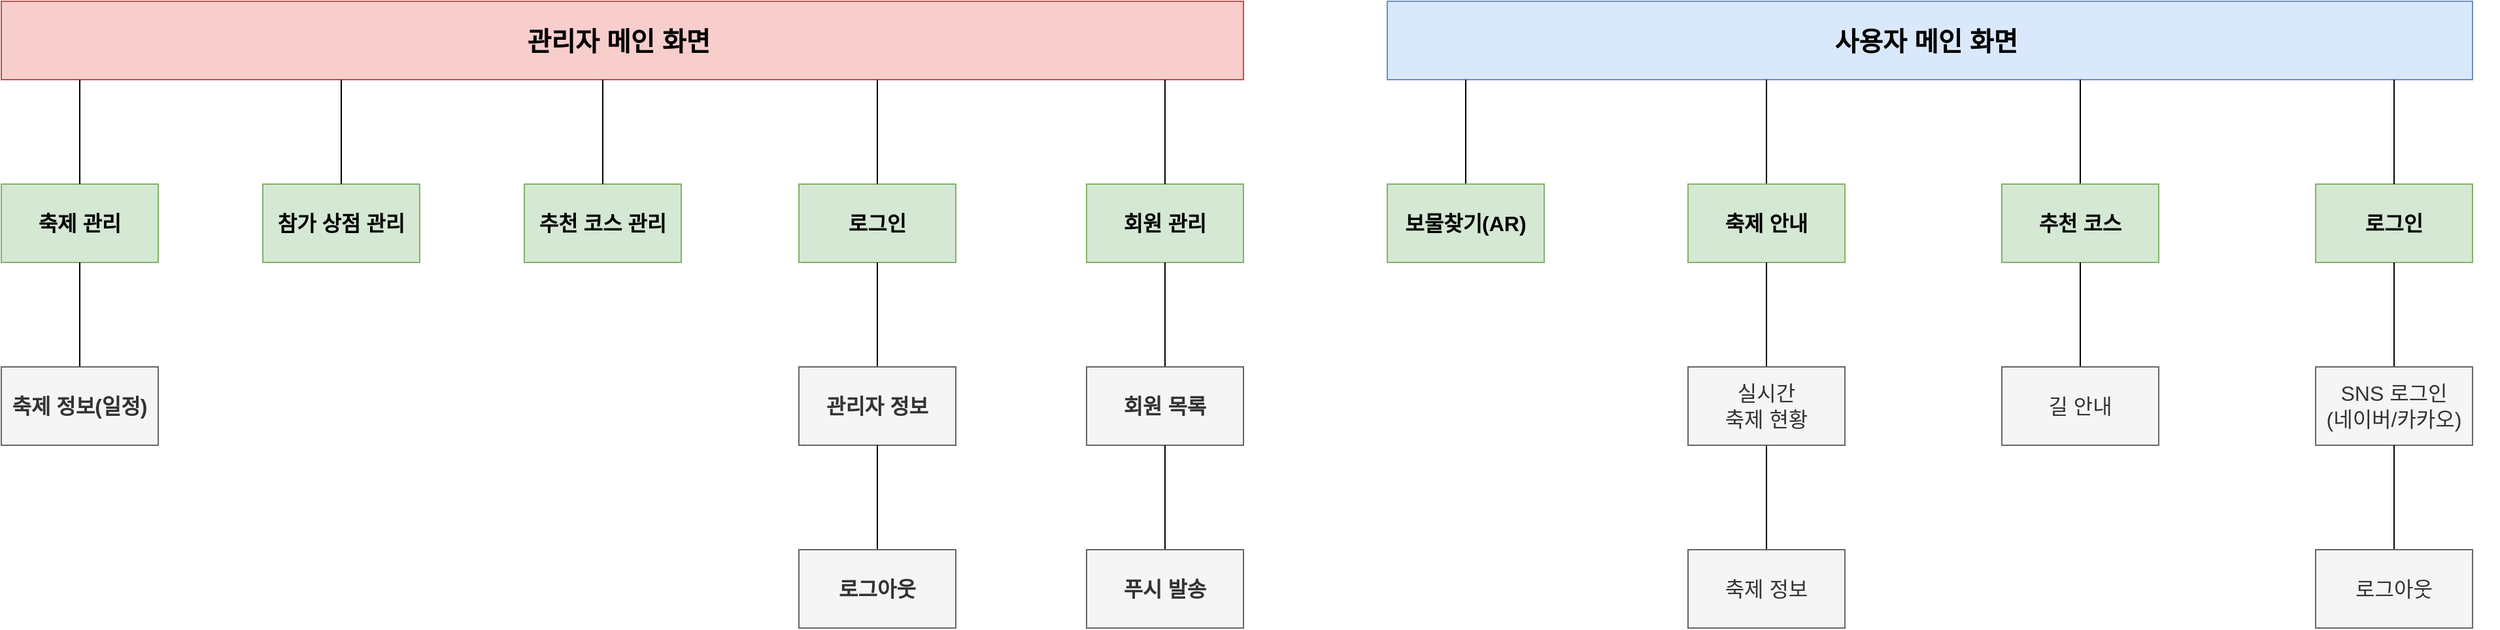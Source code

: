 <mxfile version="22.1.18" type="github">
  <diagram id="prtHgNgQTEPvFCAcTncT" name="Page-1">
    <mxGraphModel dx="4522" dy="1592" grid="1" gridSize="10" guides="1" tooltips="1" connect="1" arrows="1" fold="1" page="1" pageScale="1" pageWidth="827" pageHeight="1169" math="0" shadow="0">
      <root>
        <mxCell id="0" />
        <mxCell id="1" parent="0" />
        <mxCell id="j-ZNobjWfQlRdklXBY_k-49" value="" style="group" vertex="1" connectable="0" parent="1">
          <mxGeometry x="-20" y="90" width="850" height="480" as="geometry" />
        </mxCell>
        <mxCell id="j-ZNobjWfQlRdklXBY_k-1" value="사용자 메인 화면&amp;nbsp;" style="rounded=0;whiteSpace=wrap;html=1;fontSize=20;fillColor=#dae8fc;strokeColor=#6c8ebf;fontStyle=1" vertex="1" parent="j-ZNobjWfQlRdklXBY_k-49">
          <mxGeometry width="830" height="60" as="geometry" />
        </mxCell>
        <mxCell id="j-ZNobjWfQlRdklXBY_k-10" value="" style="group;fontStyle=1" vertex="1" connectable="0" parent="j-ZNobjWfQlRdklXBY_k-49">
          <mxGeometry y="60" width="120" height="140" as="geometry" />
        </mxCell>
        <mxCell id="j-ZNobjWfQlRdklXBY_k-2" value="" style="endArrow=none;html=1;rounded=0;fontSize=12;startSize=8;endSize=8;curved=1;" edge="1" parent="j-ZNobjWfQlRdklXBY_k-10">
          <mxGeometry width="50" height="50" relative="1" as="geometry">
            <mxPoint x="60" y="80" as="sourcePoint" />
            <mxPoint x="60" as="targetPoint" />
          </mxGeometry>
        </mxCell>
        <mxCell id="j-ZNobjWfQlRdklXBY_k-4" value="보물찾기(AR)" style="rounded=0;whiteSpace=wrap;html=1;fontSize=16;fillColor=#d5e8d4;strokeColor=#82b366;fontStyle=1" vertex="1" parent="j-ZNobjWfQlRdklXBY_k-10">
          <mxGeometry y="80" width="120" height="60" as="geometry" />
        </mxCell>
        <mxCell id="j-ZNobjWfQlRdklXBY_k-17" value="" style="group;fontStyle=1" vertex="1" connectable="0" parent="j-ZNobjWfQlRdklXBY_k-49">
          <mxGeometry x="470" y="60" width="120" height="140" as="geometry" />
        </mxCell>
        <mxCell id="j-ZNobjWfQlRdklXBY_k-18" value="" style="endArrow=none;html=1;rounded=0;fontSize=12;startSize=8;endSize=8;curved=1;" edge="1" parent="j-ZNobjWfQlRdklXBY_k-17">
          <mxGeometry width="50" height="50" relative="1" as="geometry">
            <mxPoint x="60" y="80" as="sourcePoint" />
            <mxPoint x="60" as="targetPoint" />
          </mxGeometry>
        </mxCell>
        <mxCell id="j-ZNobjWfQlRdklXBY_k-19" value="&lt;b&gt;추천 코스&lt;/b&gt;" style="rounded=0;whiteSpace=wrap;html=1;fontSize=16;fillColor=#d5e8d4;strokeColor=#82b366;" vertex="1" parent="j-ZNobjWfQlRdklXBY_k-17">
          <mxGeometry y="80" width="120" height="60" as="geometry" />
        </mxCell>
        <mxCell id="j-ZNobjWfQlRdklXBY_k-20" value="" style="group;fontStyle=1" vertex="1" connectable="0" parent="j-ZNobjWfQlRdklXBY_k-49">
          <mxGeometry x="727" y="60" width="120" height="280" as="geometry" />
        </mxCell>
        <mxCell id="j-ZNobjWfQlRdklXBY_k-22" value="로그인" style="rounded=0;whiteSpace=wrap;html=1;fontSize=16;fillColor=#d5e8d4;strokeColor=#82b366;fontStyle=1" vertex="1" parent="j-ZNobjWfQlRdklXBY_k-20">
          <mxGeometry x="-17" y="80" width="120" height="60" as="geometry" />
        </mxCell>
        <mxCell id="j-ZNobjWfQlRdklXBY_k-23" value="" style="group;fontStyle=1" vertex="1" connectable="0" parent="j-ZNobjWfQlRdklXBY_k-20">
          <mxGeometry x="-17" y="140" width="120" height="140" as="geometry" />
        </mxCell>
        <mxCell id="j-ZNobjWfQlRdklXBY_k-24" value="" style="endArrow=none;html=1;rounded=0;fontSize=12;startSize=8;endSize=8;curved=1;" edge="1" parent="j-ZNobjWfQlRdklXBY_k-23">
          <mxGeometry width="50" height="50" relative="1" as="geometry">
            <mxPoint x="60" y="80" as="sourcePoint" />
            <mxPoint x="60" as="targetPoint" />
          </mxGeometry>
        </mxCell>
        <mxCell id="j-ZNobjWfQlRdklXBY_k-25" value="&lt;span style=&quot;font-weight: normal;&quot;&gt;SNS 로그인&lt;br&gt;(네이버/카카오)&lt;/span&gt;" style="rounded=0;whiteSpace=wrap;html=1;fontSize=16;fillColor=#f5f5f5;strokeColor=#666666;fontStyle=1;fontColor=#333333;" vertex="1" parent="j-ZNobjWfQlRdklXBY_k-23">
          <mxGeometry y="80" width="120" height="60" as="geometry" />
        </mxCell>
        <mxCell id="j-ZNobjWfQlRdklXBY_k-21" value="" style="endArrow=none;html=1;rounded=0;fontSize=12;startSize=8;endSize=8;curved=1;" edge="1" parent="j-ZNobjWfQlRdklXBY_k-20">
          <mxGeometry width="50" height="50" relative="1" as="geometry">
            <mxPoint x="43" y="80" as="sourcePoint" />
            <mxPoint x="43" as="targetPoint" />
          </mxGeometry>
        </mxCell>
        <mxCell id="j-ZNobjWfQlRdklXBY_k-31" value="" style="group;fontStyle=1" vertex="1" connectable="0" parent="j-ZNobjWfQlRdklXBY_k-49">
          <mxGeometry x="580" y="200" width="120" height="140" as="geometry" />
        </mxCell>
        <mxCell id="j-ZNobjWfQlRdklXBY_k-32" value="" style="endArrow=none;html=1;rounded=0;fontSize=12;startSize=8;endSize=8;curved=1;" edge="1" parent="j-ZNobjWfQlRdklXBY_k-31">
          <mxGeometry width="50" height="50" relative="1" as="geometry">
            <mxPoint x="-50" y="80" as="sourcePoint" />
            <mxPoint x="-50" as="targetPoint" />
          </mxGeometry>
        </mxCell>
        <mxCell id="j-ZNobjWfQlRdklXBY_k-33" value="&lt;span style=&quot;font-weight: 400;&quot;&gt;길 안내&lt;/span&gt;" style="rounded=0;whiteSpace=wrap;html=1;fontSize=16;fillColor=#f5f5f5;strokeColor=#666666;fontStyle=1;fontColor=#333333;" vertex="1" parent="j-ZNobjWfQlRdklXBY_k-49">
          <mxGeometry x="470" y="280" width="120" height="60" as="geometry" />
        </mxCell>
        <mxCell id="j-ZNobjWfQlRdklXBY_k-48" value="" style="group" vertex="1" connectable="0" parent="j-ZNobjWfQlRdklXBY_k-49">
          <mxGeometry x="230" y="60" width="120" height="420" as="geometry" />
        </mxCell>
        <mxCell id="j-ZNobjWfQlRdklXBY_k-7" value="" style="endArrow=none;html=1;rounded=0;fontSize=12;startSize=8;endSize=8;curved=1;" edge="1" parent="j-ZNobjWfQlRdklXBY_k-48">
          <mxGeometry width="50" height="50" relative="1" as="geometry">
            <mxPoint x="60" y="80" as="sourcePoint" />
            <mxPoint x="60" as="targetPoint" />
          </mxGeometry>
        </mxCell>
        <mxCell id="j-ZNobjWfQlRdklXBY_k-8" value="축제 안내" style="rounded=0;whiteSpace=wrap;html=1;fontSize=16;fillColor=#d5e8d4;strokeColor=#82b366;fontStyle=1;container=0;" vertex="1" parent="j-ZNobjWfQlRdklXBY_k-48">
          <mxGeometry y="80" width="120" height="60" as="geometry" />
        </mxCell>
        <mxCell id="j-ZNobjWfQlRdklXBY_k-35" value="" style="endArrow=none;html=1;rounded=0;fontSize=12;startSize=8;endSize=8;curved=1;" edge="1" parent="j-ZNobjWfQlRdklXBY_k-48">
          <mxGeometry width="50" height="50" relative="1" as="geometry">
            <mxPoint x="60" y="360" as="sourcePoint" />
            <mxPoint x="60" y="280" as="targetPoint" />
          </mxGeometry>
        </mxCell>
        <mxCell id="j-ZNobjWfQlRdklXBY_k-36" value="&lt;span style=&quot;font-weight: 400;&quot;&gt;축제 정보&lt;/span&gt;" style="rounded=0;whiteSpace=wrap;html=1;fontSize=16;fillColor=#f5f5f5;strokeColor=#666666;fontStyle=1;fontColor=#333333;container=0;" vertex="1" parent="j-ZNobjWfQlRdklXBY_k-48">
          <mxGeometry y="360" width="120" height="60" as="geometry" />
        </mxCell>
        <mxCell id="j-ZNobjWfQlRdklXBY_k-38" value="" style="endArrow=none;html=1;rounded=0;fontSize=12;startSize=8;endSize=8;curved=1;" edge="1" parent="j-ZNobjWfQlRdklXBY_k-48">
          <mxGeometry width="50" height="50" relative="1" as="geometry">
            <mxPoint x="60" y="220" as="sourcePoint" />
            <mxPoint x="60" y="140" as="targetPoint" />
          </mxGeometry>
        </mxCell>
        <mxCell id="j-ZNobjWfQlRdklXBY_k-39" value="&lt;span style=&quot;font-weight: 400;&quot;&gt;실시간 &lt;br&gt;축제 현황&lt;/span&gt;" style="rounded=0;whiteSpace=wrap;html=1;fontSize=16;fillColor=#f5f5f5;strokeColor=#666666;fontStyle=1;fontColor=#333333;container=0;" vertex="1" parent="j-ZNobjWfQlRdklXBY_k-48">
          <mxGeometry y="220" width="120" height="60" as="geometry" />
        </mxCell>
        <mxCell id="j-ZNobjWfQlRdklXBY_k-82" value="" style="endArrow=none;html=1;rounded=0;fontSize=12;startSize=8;endSize=8;curved=1;" edge="1" parent="j-ZNobjWfQlRdklXBY_k-49">
          <mxGeometry width="50" height="50" relative="1" as="geometry">
            <mxPoint x="770" y="420" as="sourcePoint" />
            <mxPoint x="770" y="340" as="targetPoint" />
          </mxGeometry>
        </mxCell>
        <mxCell id="j-ZNobjWfQlRdklXBY_k-83" value="로그아웃" style="rounded=0;whiteSpace=wrap;html=1;fontSize=16;fillColor=#f5f5f5;strokeColor=#666666;fontStyle=0;fontColor=#333333;" vertex="1" parent="j-ZNobjWfQlRdklXBY_k-49">
          <mxGeometry x="710" y="420" width="120" height="60" as="geometry" />
        </mxCell>
        <mxCell id="j-ZNobjWfQlRdklXBY_k-51" value="관리자 메인 화면&amp;nbsp;" style="rounded=0;whiteSpace=wrap;html=1;fontSize=20;fillColor=#f8cecc;strokeColor=#b85450;fontStyle=1" vertex="1" parent="1">
          <mxGeometry x="-1080" y="90" width="950" height="60" as="geometry" />
        </mxCell>
        <mxCell id="j-ZNobjWfQlRdklXBY_k-57" value="&lt;b&gt;추천 코스 관리&lt;/b&gt;" style="rounded=0;whiteSpace=wrap;html=1;fontSize=16;fillColor=#d5e8d4;strokeColor=#82b366;" vertex="1" parent="1">
          <mxGeometry x="-680" y="230" width="120" height="60" as="geometry" />
        </mxCell>
        <mxCell id="j-ZNobjWfQlRdklXBY_k-60" value="로그인" style="rounded=0;whiteSpace=wrap;html=1;fontSize=16;fillColor=#d5e8d4;strokeColor=#82b366;fontStyle=1" vertex="1" parent="1">
          <mxGeometry x="-470" y="230" width="120" height="60" as="geometry" />
        </mxCell>
        <mxCell id="j-ZNobjWfQlRdklXBY_k-61" value="" style="group;fontStyle=1" vertex="1" connectable="0" parent="1">
          <mxGeometry x="-470" y="290" width="120" height="140" as="geometry" />
        </mxCell>
        <mxCell id="j-ZNobjWfQlRdklXBY_k-62" value="" style="endArrow=none;html=1;rounded=0;fontSize=12;startSize=8;endSize=8;curved=1;" edge="1" parent="j-ZNobjWfQlRdklXBY_k-61">
          <mxGeometry width="50" height="50" relative="1" as="geometry">
            <mxPoint x="60" y="80" as="sourcePoint" />
            <mxPoint x="60" as="targetPoint" />
          </mxGeometry>
        </mxCell>
        <mxCell id="j-ZNobjWfQlRdklXBY_k-63" value="관리자 정보" style="rounded=0;whiteSpace=wrap;html=1;fontSize=16;fillColor=#f5f5f5;strokeColor=#666666;fontStyle=1;fontColor=#333333;" vertex="1" parent="j-ZNobjWfQlRdklXBY_k-61">
          <mxGeometry y="80" width="120" height="60" as="geometry" />
        </mxCell>
        <mxCell id="j-ZNobjWfQlRdklXBY_k-69" value="축제 관리" style="rounded=0;whiteSpace=wrap;html=1;fontSize=16;fillColor=#d5e8d4;strokeColor=#82b366;fontStyle=1;container=0;" vertex="1" parent="1">
          <mxGeometry x="-1080" y="230" width="120" height="60" as="geometry" />
        </mxCell>
        <mxCell id="j-ZNobjWfQlRdklXBY_k-70" value="" style="endArrow=none;html=1;rounded=0;fontSize=12;startSize=8;endSize=8;curved=1;" edge="1" parent="1">
          <mxGeometry width="50" height="50" relative="1" as="geometry">
            <mxPoint x="-1020" y="370" as="sourcePoint" />
            <mxPoint x="-1020" y="290" as="targetPoint" />
          </mxGeometry>
        </mxCell>
        <mxCell id="j-ZNobjWfQlRdklXBY_k-71" value="&lt;span style=&quot;&quot;&gt;축제 정보(일정)&lt;/span&gt;" style="rounded=0;whiteSpace=wrap;html=1;fontSize=16;fillColor=#f5f5f5;strokeColor=#666666;fontStyle=1;fontColor=#333333;container=0;" vertex="1" parent="1">
          <mxGeometry x="-1080" y="370" width="120" height="60" as="geometry" />
        </mxCell>
        <mxCell id="j-ZNobjWfQlRdklXBY_k-68" value="" style="endArrow=none;html=1;rounded=0;fontSize=12;startSize=8;endSize=8;curved=1;" edge="1" parent="1">
          <mxGeometry width="50" height="50" relative="1" as="geometry">
            <mxPoint x="-1020" y="230" as="sourcePoint" />
            <mxPoint x="-1020" y="150" as="targetPoint" />
          </mxGeometry>
        </mxCell>
        <mxCell id="j-ZNobjWfQlRdklXBY_k-56" value="" style="endArrow=none;html=1;rounded=0;fontSize=12;startSize=8;endSize=8;curved=1;" edge="1" parent="1">
          <mxGeometry width="50" height="50" relative="1" as="geometry">
            <mxPoint x="-620" y="230" as="sourcePoint" />
            <mxPoint x="-620" y="150" as="targetPoint" />
          </mxGeometry>
        </mxCell>
        <mxCell id="j-ZNobjWfQlRdklXBY_k-59" value="" style="endArrow=none;html=1;rounded=0;fontSize=12;startSize=8;endSize=8;curved=1;" edge="1" parent="1">
          <mxGeometry width="50" height="50" relative="1" as="geometry">
            <mxPoint x="-410" y="230" as="sourcePoint" />
            <mxPoint x="-410" y="150" as="targetPoint" />
          </mxGeometry>
        </mxCell>
        <mxCell id="j-ZNobjWfQlRdklXBY_k-74" value="회원 관리" style="rounded=0;whiteSpace=wrap;html=1;fontSize=16;fillColor=#d5e8d4;strokeColor=#82b366;fontStyle=1" vertex="1" parent="1">
          <mxGeometry x="-250" y="230" width="120" height="60" as="geometry" />
        </mxCell>
        <mxCell id="j-ZNobjWfQlRdklXBY_k-75" value="" style="group;fontStyle=1" vertex="1" connectable="0" parent="1">
          <mxGeometry x="-250" y="290" width="120" height="140" as="geometry" />
        </mxCell>
        <mxCell id="j-ZNobjWfQlRdklXBY_k-76" value="" style="endArrow=none;html=1;rounded=0;fontSize=12;startSize=8;endSize=8;curved=1;" edge="1" parent="j-ZNobjWfQlRdklXBY_k-75">
          <mxGeometry width="50" height="50" relative="1" as="geometry">
            <mxPoint x="60" y="80" as="sourcePoint" />
            <mxPoint x="60" as="targetPoint" />
          </mxGeometry>
        </mxCell>
        <mxCell id="j-ZNobjWfQlRdklXBY_k-77" value="회원 목록" style="rounded=0;whiteSpace=wrap;html=1;fontSize=16;fillColor=#f5f5f5;strokeColor=#666666;fontStyle=1;fontColor=#333333;" vertex="1" parent="j-ZNobjWfQlRdklXBY_k-75">
          <mxGeometry y="80" width="120" height="60" as="geometry" />
        </mxCell>
        <mxCell id="j-ZNobjWfQlRdklXBY_k-78" value="" style="endArrow=none;html=1;rounded=0;fontSize=12;startSize=8;endSize=8;curved=1;" edge="1" parent="1">
          <mxGeometry width="50" height="50" relative="1" as="geometry">
            <mxPoint x="-190" y="230" as="sourcePoint" />
            <mxPoint x="-190" y="150" as="targetPoint" />
          </mxGeometry>
        </mxCell>
        <mxCell id="j-ZNobjWfQlRdklXBY_k-79" value="" style="group;fontStyle=1" vertex="1" connectable="0" parent="1">
          <mxGeometry x="-470" y="430" width="120" height="140" as="geometry" />
        </mxCell>
        <mxCell id="j-ZNobjWfQlRdklXBY_k-80" value="" style="endArrow=none;html=1;rounded=0;fontSize=12;startSize=8;endSize=8;curved=1;" edge="1" parent="j-ZNobjWfQlRdklXBY_k-79">
          <mxGeometry width="50" height="50" relative="1" as="geometry">
            <mxPoint x="60" y="80" as="sourcePoint" />
            <mxPoint x="60" as="targetPoint" />
          </mxGeometry>
        </mxCell>
        <mxCell id="j-ZNobjWfQlRdklXBY_k-81" value="로그아웃" style="rounded=0;whiteSpace=wrap;html=1;fontSize=16;fillColor=#f5f5f5;strokeColor=#666666;fontStyle=1;fontColor=#333333;" vertex="1" parent="j-ZNobjWfQlRdklXBY_k-79">
          <mxGeometry y="80" width="120" height="60" as="geometry" />
        </mxCell>
        <mxCell id="j-ZNobjWfQlRdklXBY_k-87" value="" style="group;fontStyle=1" vertex="1" connectable="0" parent="1">
          <mxGeometry x="-250" y="430" width="120" height="140" as="geometry" />
        </mxCell>
        <mxCell id="j-ZNobjWfQlRdklXBY_k-88" value="" style="endArrow=none;html=1;rounded=0;fontSize=12;startSize=8;endSize=8;curved=1;" edge="1" parent="j-ZNobjWfQlRdklXBY_k-87">
          <mxGeometry width="50" height="50" relative="1" as="geometry">
            <mxPoint x="60" y="80" as="sourcePoint" />
            <mxPoint x="60" as="targetPoint" />
          </mxGeometry>
        </mxCell>
        <mxCell id="j-ZNobjWfQlRdklXBY_k-89" value="푸시 발송" style="rounded=0;whiteSpace=wrap;html=1;fontSize=16;fillColor=#f5f5f5;strokeColor=#666666;fontStyle=1;fontColor=#333333;" vertex="1" parent="j-ZNobjWfQlRdklXBY_k-87">
          <mxGeometry y="80" width="120" height="60" as="geometry" />
        </mxCell>
        <mxCell id="j-ZNobjWfQlRdklXBY_k-92" value="참가 상점 관리" style="rounded=0;whiteSpace=wrap;html=1;fontSize=16;fillColor=#d5e8d4;strokeColor=#82b366;fontStyle=1;container=0;" vertex="1" parent="1">
          <mxGeometry x="-880" y="230" width="120" height="60" as="geometry" />
        </mxCell>
        <mxCell id="j-ZNobjWfQlRdklXBY_k-93" value="" style="endArrow=none;html=1;rounded=0;fontSize=12;startSize=8;endSize=8;curved=1;" edge="1" parent="1">
          <mxGeometry width="50" height="50" relative="1" as="geometry">
            <mxPoint x="-820" y="230" as="sourcePoint" />
            <mxPoint x="-820" y="150" as="targetPoint" />
          </mxGeometry>
        </mxCell>
      </root>
    </mxGraphModel>
  </diagram>
</mxfile>
